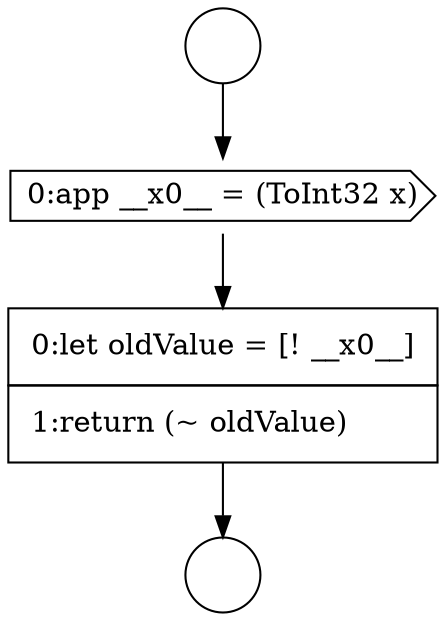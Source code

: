 digraph {
  node5 [shape=circle label=" " color="black" fillcolor="white" style=filled]
  node7 [shape=cds, label=<<font color="black">0:app __x0__ = (ToInt32 x)</font>> color="black" fillcolor="white" style=filled]
  node8 [shape=none, margin=0, label=<<font color="black">
    <table border="0" cellborder="1" cellspacing="0" cellpadding="10">
      <tr><td align="left">0:let oldValue = [! __x0__]</td></tr>
      <tr><td align="left">1:return (~ oldValue)</td></tr>
    </table>
  </font>> color="black" fillcolor="white" style=filled]
  node6 [shape=circle label=" " color="black" fillcolor="white" style=filled]
  node5 -> node7 [ color="black"]
  node7 -> node8 [ color="black"]
  node8 -> node6 [ color="black"]
}
